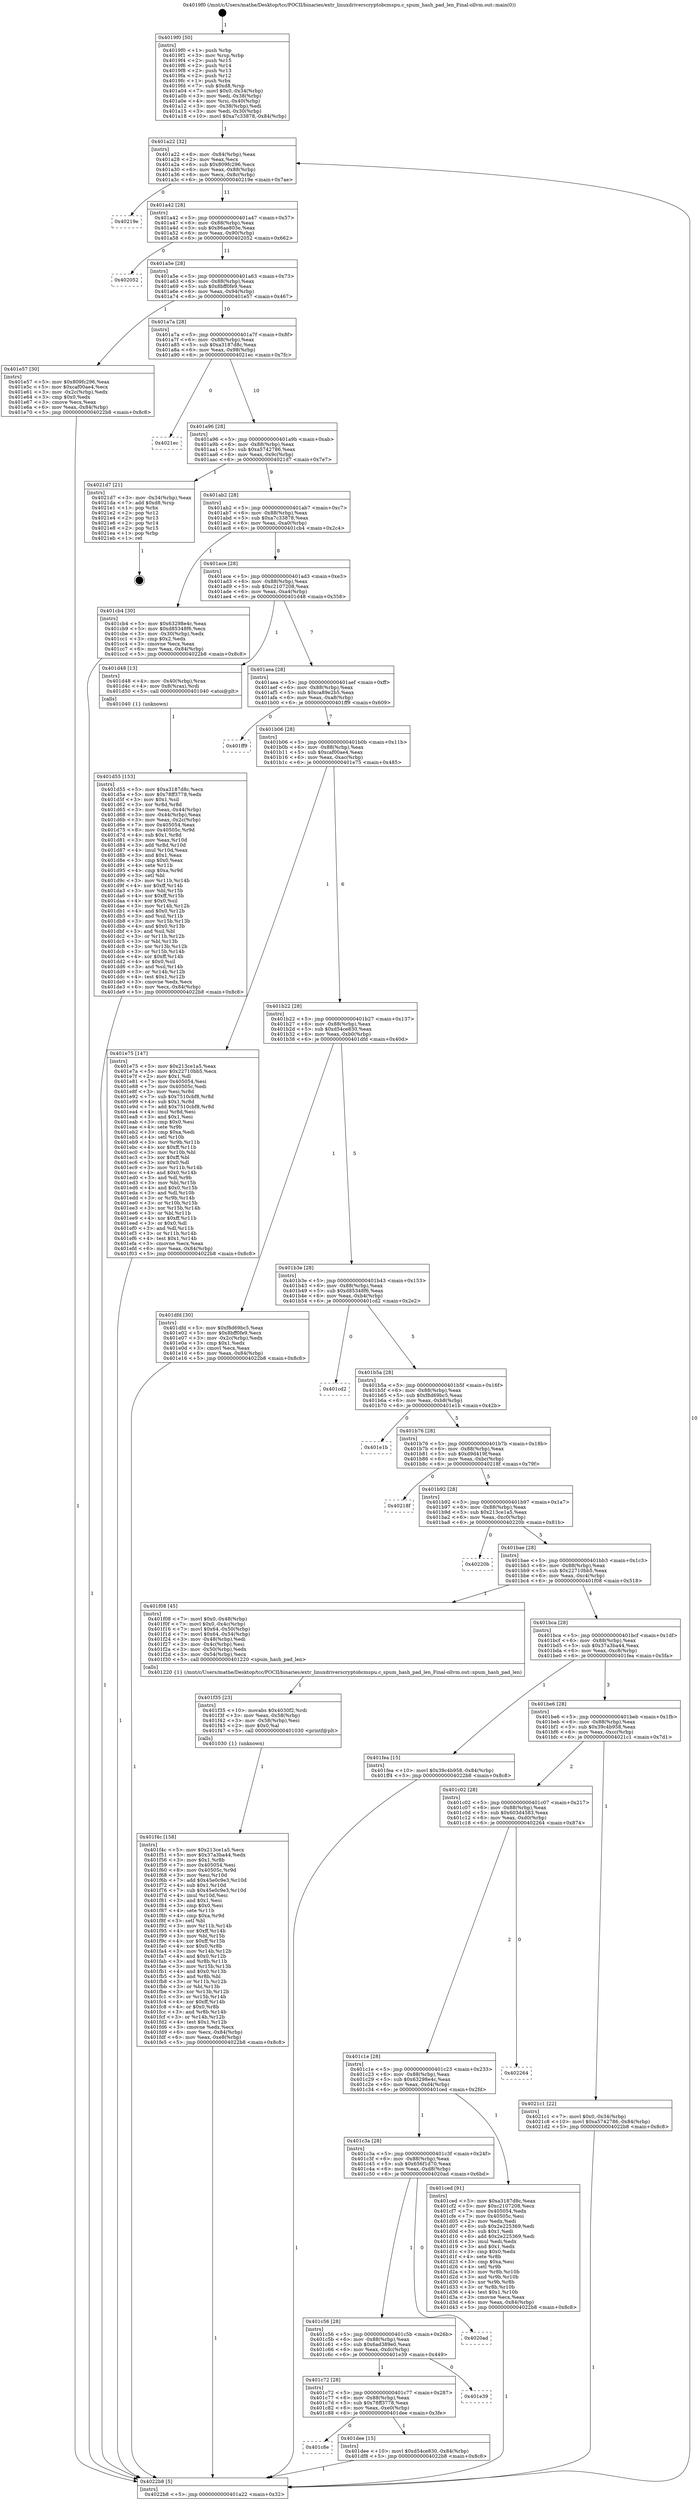 digraph "0x4019f0" {
  label = "0x4019f0 (/mnt/c/Users/mathe/Desktop/tcc/POCII/binaries/extr_linuxdriverscryptobcmspu.c_spum_hash_pad_len_Final-ollvm.out::main(0))"
  labelloc = "t"
  node[shape=record]

  Entry [label="",width=0.3,height=0.3,shape=circle,fillcolor=black,style=filled]
  "0x401a22" [label="{
     0x401a22 [32]\l
     | [instrs]\l
     &nbsp;&nbsp;0x401a22 \<+6\>: mov -0x84(%rbp),%eax\l
     &nbsp;&nbsp;0x401a28 \<+2\>: mov %eax,%ecx\l
     &nbsp;&nbsp;0x401a2a \<+6\>: sub $0x809fc296,%ecx\l
     &nbsp;&nbsp;0x401a30 \<+6\>: mov %eax,-0x88(%rbp)\l
     &nbsp;&nbsp;0x401a36 \<+6\>: mov %ecx,-0x8c(%rbp)\l
     &nbsp;&nbsp;0x401a3c \<+6\>: je 000000000040219e \<main+0x7ae\>\l
  }"]
  "0x40219e" [label="{
     0x40219e\l
  }", style=dashed]
  "0x401a42" [label="{
     0x401a42 [28]\l
     | [instrs]\l
     &nbsp;&nbsp;0x401a42 \<+5\>: jmp 0000000000401a47 \<main+0x57\>\l
     &nbsp;&nbsp;0x401a47 \<+6\>: mov -0x88(%rbp),%eax\l
     &nbsp;&nbsp;0x401a4d \<+5\>: sub $0x86ae803e,%eax\l
     &nbsp;&nbsp;0x401a52 \<+6\>: mov %eax,-0x90(%rbp)\l
     &nbsp;&nbsp;0x401a58 \<+6\>: je 0000000000402052 \<main+0x662\>\l
  }"]
  Exit [label="",width=0.3,height=0.3,shape=circle,fillcolor=black,style=filled,peripheries=2]
  "0x402052" [label="{
     0x402052\l
  }", style=dashed]
  "0x401a5e" [label="{
     0x401a5e [28]\l
     | [instrs]\l
     &nbsp;&nbsp;0x401a5e \<+5\>: jmp 0000000000401a63 \<main+0x73\>\l
     &nbsp;&nbsp;0x401a63 \<+6\>: mov -0x88(%rbp),%eax\l
     &nbsp;&nbsp;0x401a69 \<+5\>: sub $0x8bff0fe9,%eax\l
     &nbsp;&nbsp;0x401a6e \<+6\>: mov %eax,-0x94(%rbp)\l
     &nbsp;&nbsp;0x401a74 \<+6\>: je 0000000000401e57 \<main+0x467\>\l
  }"]
  "0x401f4c" [label="{
     0x401f4c [158]\l
     | [instrs]\l
     &nbsp;&nbsp;0x401f4c \<+5\>: mov $0x213ce1a5,%ecx\l
     &nbsp;&nbsp;0x401f51 \<+5\>: mov $0x37a3ba44,%edx\l
     &nbsp;&nbsp;0x401f56 \<+3\>: mov $0x1,%r8b\l
     &nbsp;&nbsp;0x401f59 \<+7\>: mov 0x405054,%esi\l
     &nbsp;&nbsp;0x401f60 \<+8\>: mov 0x40505c,%r9d\l
     &nbsp;&nbsp;0x401f68 \<+3\>: mov %esi,%r10d\l
     &nbsp;&nbsp;0x401f6b \<+7\>: add $0x45e0c9e3,%r10d\l
     &nbsp;&nbsp;0x401f72 \<+4\>: sub $0x1,%r10d\l
     &nbsp;&nbsp;0x401f76 \<+7\>: sub $0x45e0c9e3,%r10d\l
     &nbsp;&nbsp;0x401f7d \<+4\>: imul %r10d,%esi\l
     &nbsp;&nbsp;0x401f81 \<+3\>: and $0x1,%esi\l
     &nbsp;&nbsp;0x401f84 \<+3\>: cmp $0x0,%esi\l
     &nbsp;&nbsp;0x401f87 \<+4\>: sete %r11b\l
     &nbsp;&nbsp;0x401f8b \<+4\>: cmp $0xa,%r9d\l
     &nbsp;&nbsp;0x401f8f \<+3\>: setl %bl\l
     &nbsp;&nbsp;0x401f92 \<+3\>: mov %r11b,%r14b\l
     &nbsp;&nbsp;0x401f95 \<+4\>: xor $0xff,%r14b\l
     &nbsp;&nbsp;0x401f99 \<+3\>: mov %bl,%r15b\l
     &nbsp;&nbsp;0x401f9c \<+4\>: xor $0xff,%r15b\l
     &nbsp;&nbsp;0x401fa0 \<+4\>: xor $0x0,%r8b\l
     &nbsp;&nbsp;0x401fa4 \<+3\>: mov %r14b,%r12b\l
     &nbsp;&nbsp;0x401fa7 \<+4\>: and $0x0,%r12b\l
     &nbsp;&nbsp;0x401fab \<+3\>: and %r8b,%r11b\l
     &nbsp;&nbsp;0x401fae \<+3\>: mov %r15b,%r13b\l
     &nbsp;&nbsp;0x401fb1 \<+4\>: and $0x0,%r13b\l
     &nbsp;&nbsp;0x401fb5 \<+3\>: and %r8b,%bl\l
     &nbsp;&nbsp;0x401fb8 \<+3\>: or %r11b,%r12b\l
     &nbsp;&nbsp;0x401fbb \<+3\>: or %bl,%r13b\l
     &nbsp;&nbsp;0x401fbe \<+3\>: xor %r13b,%r12b\l
     &nbsp;&nbsp;0x401fc1 \<+3\>: or %r15b,%r14b\l
     &nbsp;&nbsp;0x401fc4 \<+4\>: xor $0xff,%r14b\l
     &nbsp;&nbsp;0x401fc8 \<+4\>: or $0x0,%r8b\l
     &nbsp;&nbsp;0x401fcc \<+3\>: and %r8b,%r14b\l
     &nbsp;&nbsp;0x401fcf \<+3\>: or %r14b,%r12b\l
     &nbsp;&nbsp;0x401fd2 \<+4\>: test $0x1,%r12b\l
     &nbsp;&nbsp;0x401fd6 \<+3\>: cmovne %edx,%ecx\l
     &nbsp;&nbsp;0x401fd9 \<+6\>: mov %ecx,-0x84(%rbp)\l
     &nbsp;&nbsp;0x401fdf \<+6\>: mov %eax,-0xe8(%rbp)\l
     &nbsp;&nbsp;0x401fe5 \<+5\>: jmp 00000000004022b8 \<main+0x8c8\>\l
  }"]
  "0x401e57" [label="{
     0x401e57 [30]\l
     | [instrs]\l
     &nbsp;&nbsp;0x401e57 \<+5\>: mov $0x809fc296,%eax\l
     &nbsp;&nbsp;0x401e5c \<+5\>: mov $0xcaf00ae4,%ecx\l
     &nbsp;&nbsp;0x401e61 \<+3\>: mov -0x2c(%rbp),%edx\l
     &nbsp;&nbsp;0x401e64 \<+3\>: cmp $0x0,%edx\l
     &nbsp;&nbsp;0x401e67 \<+3\>: cmove %ecx,%eax\l
     &nbsp;&nbsp;0x401e6a \<+6\>: mov %eax,-0x84(%rbp)\l
     &nbsp;&nbsp;0x401e70 \<+5\>: jmp 00000000004022b8 \<main+0x8c8\>\l
  }"]
  "0x401a7a" [label="{
     0x401a7a [28]\l
     | [instrs]\l
     &nbsp;&nbsp;0x401a7a \<+5\>: jmp 0000000000401a7f \<main+0x8f\>\l
     &nbsp;&nbsp;0x401a7f \<+6\>: mov -0x88(%rbp),%eax\l
     &nbsp;&nbsp;0x401a85 \<+5\>: sub $0xa3187d8c,%eax\l
     &nbsp;&nbsp;0x401a8a \<+6\>: mov %eax,-0x98(%rbp)\l
     &nbsp;&nbsp;0x401a90 \<+6\>: je 00000000004021ec \<main+0x7fc\>\l
  }"]
  "0x401f35" [label="{
     0x401f35 [23]\l
     | [instrs]\l
     &nbsp;&nbsp;0x401f35 \<+10\>: movabs $0x4030f2,%rdi\l
     &nbsp;&nbsp;0x401f3f \<+3\>: mov %eax,-0x58(%rbp)\l
     &nbsp;&nbsp;0x401f42 \<+3\>: mov -0x58(%rbp),%esi\l
     &nbsp;&nbsp;0x401f45 \<+2\>: mov $0x0,%al\l
     &nbsp;&nbsp;0x401f47 \<+5\>: call 0000000000401030 \<printf@plt\>\l
     | [calls]\l
     &nbsp;&nbsp;0x401030 \{1\} (unknown)\l
  }"]
  "0x4021ec" [label="{
     0x4021ec\l
  }", style=dashed]
  "0x401a96" [label="{
     0x401a96 [28]\l
     | [instrs]\l
     &nbsp;&nbsp;0x401a96 \<+5\>: jmp 0000000000401a9b \<main+0xab\>\l
     &nbsp;&nbsp;0x401a9b \<+6\>: mov -0x88(%rbp),%eax\l
     &nbsp;&nbsp;0x401aa1 \<+5\>: sub $0xa5742786,%eax\l
     &nbsp;&nbsp;0x401aa6 \<+6\>: mov %eax,-0x9c(%rbp)\l
     &nbsp;&nbsp;0x401aac \<+6\>: je 00000000004021d7 \<main+0x7e7\>\l
  }"]
  "0x401c8e" [label="{
     0x401c8e\l
  }", style=dashed]
  "0x4021d7" [label="{
     0x4021d7 [21]\l
     | [instrs]\l
     &nbsp;&nbsp;0x4021d7 \<+3\>: mov -0x34(%rbp),%eax\l
     &nbsp;&nbsp;0x4021da \<+7\>: add $0xd8,%rsp\l
     &nbsp;&nbsp;0x4021e1 \<+1\>: pop %rbx\l
     &nbsp;&nbsp;0x4021e2 \<+2\>: pop %r12\l
     &nbsp;&nbsp;0x4021e4 \<+2\>: pop %r13\l
     &nbsp;&nbsp;0x4021e6 \<+2\>: pop %r14\l
     &nbsp;&nbsp;0x4021e8 \<+2\>: pop %r15\l
     &nbsp;&nbsp;0x4021ea \<+1\>: pop %rbp\l
     &nbsp;&nbsp;0x4021eb \<+1\>: ret\l
  }"]
  "0x401ab2" [label="{
     0x401ab2 [28]\l
     | [instrs]\l
     &nbsp;&nbsp;0x401ab2 \<+5\>: jmp 0000000000401ab7 \<main+0xc7\>\l
     &nbsp;&nbsp;0x401ab7 \<+6\>: mov -0x88(%rbp),%eax\l
     &nbsp;&nbsp;0x401abd \<+5\>: sub $0xa7c33878,%eax\l
     &nbsp;&nbsp;0x401ac2 \<+6\>: mov %eax,-0xa0(%rbp)\l
     &nbsp;&nbsp;0x401ac8 \<+6\>: je 0000000000401cb4 \<main+0x2c4\>\l
  }"]
  "0x401dee" [label="{
     0x401dee [15]\l
     | [instrs]\l
     &nbsp;&nbsp;0x401dee \<+10\>: movl $0xd54ce830,-0x84(%rbp)\l
     &nbsp;&nbsp;0x401df8 \<+5\>: jmp 00000000004022b8 \<main+0x8c8\>\l
  }"]
  "0x401cb4" [label="{
     0x401cb4 [30]\l
     | [instrs]\l
     &nbsp;&nbsp;0x401cb4 \<+5\>: mov $0x63298e4c,%eax\l
     &nbsp;&nbsp;0x401cb9 \<+5\>: mov $0xd85348f6,%ecx\l
     &nbsp;&nbsp;0x401cbe \<+3\>: mov -0x30(%rbp),%edx\l
     &nbsp;&nbsp;0x401cc1 \<+3\>: cmp $0x2,%edx\l
     &nbsp;&nbsp;0x401cc4 \<+3\>: cmovne %ecx,%eax\l
     &nbsp;&nbsp;0x401cc7 \<+6\>: mov %eax,-0x84(%rbp)\l
     &nbsp;&nbsp;0x401ccd \<+5\>: jmp 00000000004022b8 \<main+0x8c8\>\l
  }"]
  "0x401ace" [label="{
     0x401ace [28]\l
     | [instrs]\l
     &nbsp;&nbsp;0x401ace \<+5\>: jmp 0000000000401ad3 \<main+0xe3\>\l
     &nbsp;&nbsp;0x401ad3 \<+6\>: mov -0x88(%rbp),%eax\l
     &nbsp;&nbsp;0x401ad9 \<+5\>: sub $0xc2107208,%eax\l
     &nbsp;&nbsp;0x401ade \<+6\>: mov %eax,-0xa4(%rbp)\l
     &nbsp;&nbsp;0x401ae4 \<+6\>: je 0000000000401d48 \<main+0x358\>\l
  }"]
  "0x4022b8" [label="{
     0x4022b8 [5]\l
     | [instrs]\l
     &nbsp;&nbsp;0x4022b8 \<+5\>: jmp 0000000000401a22 \<main+0x32\>\l
  }"]
  "0x4019f0" [label="{
     0x4019f0 [50]\l
     | [instrs]\l
     &nbsp;&nbsp;0x4019f0 \<+1\>: push %rbp\l
     &nbsp;&nbsp;0x4019f1 \<+3\>: mov %rsp,%rbp\l
     &nbsp;&nbsp;0x4019f4 \<+2\>: push %r15\l
     &nbsp;&nbsp;0x4019f6 \<+2\>: push %r14\l
     &nbsp;&nbsp;0x4019f8 \<+2\>: push %r13\l
     &nbsp;&nbsp;0x4019fa \<+2\>: push %r12\l
     &nbsp;&nbsp;0x4019fc \<+1\>: push %rbx\l
     &nbsp;&nbsp;0x4019fd \<+7\>: sub $0xd8,%rsp\l
     &nbsp;&nbsp;0x401a04 \<+7\>: movl $0x0,-0x34(%rbp)\l
     &nbsp;&nbsp;0x401a0b \<+3\>: mov %edi,-0x38(%rbp)\l
     &nbsp;&nbsp;0x401a0e \<+4\>: mov %rsi,-0x40(%rbp)\l
     &nbsp;&nbsp;0x401a12 \<+3\>: mov -0x38(%rbp),%edi\l
     &nbsp;&nbsp;0x401a15 \<+3\>: mov %edi,-0x30(%rbp)\l
     &nbsp;&nbsp;0x401a18 \<+10\>: movl $0xa7c33878,-0x84(%rbp)\l
  }"]
  "0x401c72" [label="{
     0x401c72 [28]\l
     | [instrs]\l
     &nbsp;&nbsp;0x401c72 \<+5\>: jmp 0000000000401c77 \<main+0x287\>\l
     &nbsp;&nbsp;0x401c77 \<+6\>: mov -0x88(%rbp),%eax\l
     &nbsp;&nbsp;0x401c7d \<+5\>: sub $0x78ff3778,%eax\l
     &nbsp;&nbsp;0x401c82 \<+6\>: mov %eax,-0xe0(%rbp)\l
     &nbsp;&nbsp;0x401c88 \<+6\>: je 0000000000401dee \<main+0x3fe\>\l
  }"]
  "0x401d48" [label="{
     0x401d48 [13]\l
     | [instrs]\l
     &nbsp;&nbsp;0x401d48 \<+4\>: mov -0x40(%rbp),%rax\l
     &nbsp;&nbsp;0x401d4c \<+4\>: mov 0x8(%rax),%rdi\l
     &nbsp;&nbsp;0x401d50 \<+5\>: call 0000000000401040 \<atoi@plt\>\l
     | [calls]\l
     &nbsp;&nbsp;0x401040 \{1\} (unknown)\l
  }"]
  "0x401aea" [label="{
     0x401aea [28]\l
     | [instrs]\l
     &nbsp;&nbsp;0x401aea \<+5\>: jmp 0000000000401aef \<main+0xff\>\l
     &nbsp;&nbsp;0x401aef \<+6\>: mov -0x88(%rbp),%eax\l
     &nbsp;&nbsp;0x401af5 \<+5\>: sub $0xca89e2b5,%eax\l
     &nbsp;&nbsp;0x401afa \<+6\>: mov %eax,-0xa8(%rbp)\l
     &nbsp;&nbsp;0x401b00 \<+6\>: je 0000000000401ff9 \<main+0x609\>\l
  }"]
  "0x401e39" [label="{
     0x401e39\l
  }", style=dashed]
  "0x401ff9" [label="{
     0x401ff9\l
  }", style=dashed]
  "0x401b06" [label="{
     0x401b06 [28]\l
     | [instrs]\l
     &nbsp;&nbsp;0x401b06 \<+5\>: jmp 0000000000401b0b \<main+0x11b\>\l
     &nbsp;&nbsp;0x401b0b \<+6\>: mov -0x88(%rbp),%eax\l
     &nbsp;&nbsp;0x401b11 \<+5\>: sub $0xcaf00ae4,%eax\l
     &nbsp;&nbsp;0x401b16 \<+6\>: mov %eax,-0xac(%rbp)\l
     &nbsp;&nbsp;0x401b1c \<+6\>: je 0000000000401e75 \<main+0x485\>\l
  }"]
  "0x401c56" [label="{
     0x401c56 [28]\l
     | [instrs]\l
     &nbsp;&nbsp;0x401c56 \<+5\>: jmp 0000000000401c5b \<main+0x26b\>\l
     &nbsp;&nbsp;0x401c5b \<+6\>: mov -0x88(%rbp),%eax\l
     &nbsp;&nbsp;0x401c61 \<+5\>: sub $0x6ad389e0,%eax\l
     &nbsp;&nbsp;0x401c66 \<+6\>: mov %eax,-0xdc(%rbp)\l
     &nbsp;&nbsp;0x401c6c \<+6\>: je 0000000000401e39 \<main+0x449\>\l
  }"]
  "0x401e75" [label="{
     0x401e75 [147]\l
     | [instrs]\l
     &nbsp;&nbsp;0x401e75 \<+5\>: mov $0x213ce1a5,%eax\l
     &nbsp;&nbsp;0x401e7a \<+5\>: mov $0x22710bb5,%ecx\l
     &nbsp;&nbsp;0x401e7f \<+2\>: mov $0x1,%dl\l
     &nbsp;&nbsp;0x401e81 \<+7\>: mov 0x405054,%esi\l
     &nbsp;&nbsp;0x401e88 \<+7\>: mov 0x40505c,%edi\l
     &nbsp;&nbsp;0x401e8f \<+3\>: mov %esi,%r8d\l
     &nbsp;&nbsp;0x401e92 \<+7\>: sub $0x7510cbf8,%r8d\l
     &nbsp;&nbsp;0x401e99 \<+4\>: sub $0x1,%r8d\l
     &nbsp;&nbsp;0x401e9d \<+7\>: add $0x7510cbf8,%r8d\l
     &nbsp;&nbsp;0x401ea4 \<+4\>: imul %r8d,%esi\l
     &nbsp;&nbsp;0x401ea8 \<+3\>: and $0x1,%esi\l
     &nbsp;&nbsp;0x401eab \<+3\>: cmp $0x0,%esi\l
     &nbsp;&nbsp;0x401eae \<+4\>: sete %r9b\l
     &nbsp;&nbsp;0x401eb2 \<+3\>: cmp $0xa,%edi\l
     &nbsp;&nbsp;0x401eb5 \<+4\>: setl %r10b\l
     &nbsp;&nbsp;0x401eb9 \<+3\>: mov %r9b,%r11b\l
     &nbsp;&nbsp;0x401ebc \<+4\>: xor $0xff,%r11b\l
     &nbsp;&nbsp;0x401ec0 \<+3\>: mov %r10b,%bl\l
     &nbsp;&nbsp;0x401ec3 \<+3\>: xor $0xff,%bl\l
     &nbsp;&nbsp;0x401ec6 \<+3\>: xor $0x0,%dl\l
     &nbsp;&nbsp;0x401ec9 \<+3\>: mov %r11b,%r14b\l
     &nbsp;&nbsp;0x401ecc \<+4\>: and $0x0,%r14b\l
     &nbsp;&nbsp;0x401ed0 \<+3\>: and %dl,%r9b\l
     &nbsp;&nbsp;0x401ed3 \<+3\>: mov %bl,%r15b\l
     &nbsp;&nbsp;0x401ed6 \<+4\>: and $0x0,%r15b\l
     &nbsp;&nbsp;0x401eda \<+3\>: and %dl,%r10b\l
     &nbsp;&nbsp;0x401edd \<+3\>: or %r9b,%r14b\l
     &nbsp;&nbsp;0x401ee0 \<+3\>: or %r10b,%r15b\l
     &nbsp;&nbsp;0x401ee3 \<+3\>: xor %r15b,%r14b\l
     &nbsp;&nbsp;0x401ee6 \<+3\>: or %bl,%r11b\l
     &nbsp;&nbsp;0x401ee9 \<+4\>: xor $0xff,%r11b\l
     &nbsp;&nbsp;0x401eed \<+3\>: or $0x0,%dl\l
     &nbsp;&nbsp;0x401ef0 \<+3\>: and %dl,%r11b\l
     &nbsp;&nbsp;0x401ef3 \<+3\>: or %r11b,%r14b\l
     &nbsp;&nbsp;0x401ef6 \<+4\>: test $0x1,%r14b\l
     &nbsp;&nbsp;0x401efa \<+3\>: cmovne %ecx,%eax\l
     &nbsp;&nbsp;0x401efd \<+6\>: mov %eax,-0x84(%rbp)\l
     &nbsp;&nbsp;0x401f03 \<+5\>: jmp 00000000004022b8 \<main+0x8c8\>\l
  }"]
  "0x401b22" [label="{
     0x401b22 [28]\l
     | [instrs]\l
     &nbsp;&nbsp;0x401b22 \<+5\>: jmp 0000000000401b27 \<main+0x137\>\l
     &nbsp;&nbsp;0x401b27 \<+6\>: mov -0x88(%rbp),%eax\l
     &nbsp;&nbsp;0x401b2d \<+5\>: sub $0xd54ce830,%eax\l
     &nbsp;&nbsp;0x401b32 \<+6\>: mov %eax,-0xb0(%rbp)\l
     &nbsp;&nbsp;0x401b38 \<+6\>: je 0000000000401dfd \<main+0x40d\>\l
  }"]
  "0x4020ad" [label="{
     0x4020ad\l
  }", style=dashed]
  "0x401dfd" [label="{
     0x401dfd [30]\l
     | [instrs]\l
     &nbsp;&nbsp;0x401dfd \<+5\>: mov $0xf8d69bc5,%eax\l
     &nbsp;&nbsp;0x401e02 \<+5\>: mov $0x8bff0fe9,%ecx\l
     &nbsp;&nbsp;0x401e07 \<+3\>: mov -0x2c(%rbp),%edx\l
     &nbsp;&nbsp;0x401e0a \<+3\>: cmp $0x1,%edx\l
     &nbsp;&nbsp;0x401e0d \<+3\>: cmovl %ecx,%eax\l
     &nbsp;&nbsp;0x401e10 \<+6\>: mov %eax,-0x84(%rbp)\l
     &nbsp;&nbsp;0x401e16 \<+5\>: jmp 00000000004022b8 \<main+0x8c8\>\l
  }"]
  "0x401b3e" [label="{
     0x401b3e [28]\l
     | [instrs]\l
     &nbsp;&nbsp;0x401b3e \<+5\>: jmp 0000000000401b43 \<main+0x153\>\l
     &nbsp;&nbsp;0x401b43 \<+6\>: mov -0x88(%rbp),%eax\l
     &nbsp;&nbsp;0x401b49 \<+5\>: sub $0xd85348f6,%eax\l
     &nbsp;&nbsp;0x401b4e \<+6\>: mov %eax,-0xb4(%rbp)\l
     &nbsp;&nbsp;0x401b54 \<+6\>: je 0000000000401cd2 \<main+0x2e2\>\l
  }"]
  "0x401d55" [label="{
     0x401d55 [153]\l
     | [instrs]\l
     &nbsp;&nbsp;0x401d55 \<+5\>: mov $0xa3187d8c,%ecx\l
     &nbsp;&nbsp;0x401d5a \<+5\>: mov $0x78ff3778,%edx\l
     &nbsp;&nbsp;0x401d5f \<+3\>: mov $0x1,%sil\l
     &nbsp;&nbsp;0x401d62 \<+3\>: xor %r8d,%r8d\l
     &nbsp;&nbsp;0x401d65 \<+3\>: mov %eax,-0x44(%rbp)\l
     &nbsp;&nbsp;0x401d68 \<+3\>: mov -0x44(%rbp),%eax\l
     &nbsp;&nbsp;0x401d6b \<+3\>: mov %eax,-0x2c(%rbp)\l
     &nbsp;&nbsp;0x401d6e \<+7\>: mov 0x405054,%eax\l
     &nbsp;&nbsp;0x401d75 \<+8\>: mov 0x40505c,%r9d\l
     &nbsp;&nbsp;0x401d7d \<+4\>: sub $0x1,%r8d\l
     &nbsp;&nbsp;0x401d81 \<+3\>: mov %eax,%r10d\l
     &nbsp;&nbsp;0x401d84 \<+3\>: add %r8d,%r10d\l
     &nbsp;&nbsp;0x401d87 \<+4\>: imul %r10d,%eax\l
     &nbsp;&nbsp;0x401d8b \<+3\>: and $0x1,%eax\l
     &nbsp;&nbsp;0x401d8e \<+3\>: cmp $0x0,%eax\l
     &nbsp;&nbsp;0x401d91 \<+4\>: sete %r11b\l
     &nbsp;&nbsp;0x401d95 \<+4\>: cmp $0xa,%r9d\l
     &nbsp;&nbsp;0x401d99 \<+3\>: setl %bl\l
     &nbsp;&nbsp;0x401d9c \<+3\>: mov %r11b,%r14b\l
     &nbsp;&nbsp;0x401d9f \<+4\>: xor $0xff,%r14b\l
     &nbsp;&nbsp;0x401da3 \<+3\>: mov %bl,%r15b\l
     &nbsp;&nbsp;0x401da6 \<+4\>: xor $0xff,%r15b\l
     &nbsp;&nbsp;0x401daa \<+4\>: xor $0x0,%sil\l
     &nbsp;&nbsp;0x401dae \<+3\>: mov %r14b,%r12b\l
     &nbsp;&nbsp;0x401db1 \<+4\>: and $0x0,%r12b\l
     &nbsp;&nbsp;0x401db5 \<+3\>: and %sil,%r11b\l
     &nbsp;&nbsp;0x401db8 \<+3\>: mov %r15b,%r13b\l
     &nbsp;&nbsp;0x401dbb \<+4\>: and $0x0,%r13b\l
     &nbsp;&nbsp;0x401dbf \<+3\>: and %sil,%bl\l
     &nbsp;&nbsp;0x401dc2 \<+3\>: or %r11b,%r12b\l
     &nbsp;&nbsp;0x401dc5 \<+3\>: or %bl,%r13b\l
     &nbsp;&nbsp;0x401dc8 \<+3\>: xor %r13b,%r12b\l
     &nbsp;&nbsp;0x401dcb \<+3\>: or %r15b,%r14b\l
     &nbsp;&nbsp;0x401dce \<+4\>: xor $0xff,%r14b\l
     &nbsp;&nbsp;0x401dd2 \<+4\>: or $0x0,%sil\l
     &nbsp;&nbsp;0x401dd6 \<+3\>: and %sil,%r14b\l
     &nbsp;&nbsp;0x401dd9 \<+3\>: or %r14b,%r12b\l
     &nbsp;&nbsp;0x401ddc \<+4\>: test $0x1,%r12b\l
     &nbsp;&nbsp;0x401de0 \<+3\>: cmovne %edx,%ecx\l
     &nbsp;&nbsp;0x401de3 \<+6\>: mov %ecx,-0x84(%rbp)\l
     &nbsp;&nbsp;0x401de9 \<+5\>: jmp 00000000004022b8 \<main+0x8c8\>\l
  }"]
  "0x401cd2" [label="{
     0x401cd2\l
  }", style=dashed]
  "0x401b5a" [label="{
     0x401b5a [28]\l
     | [instrs]\l
     &nbsp;&nbsp;0x401b5a \<+5\>: jmp 0000000000401b5f \<main+0x16f\>\l
     &nbsp;&nbsp;0x401b5f \<+6\>: mov -0x88(%rbp),%eax\l
     &nbsp;&nbsp;0x401b65 \<+5\>: sub $0xf8d69bc5,%eax\l
     &nbsp;&nbsp;0x401b6a \<+6\>: mov %eax,-0xb8(%rbp)\l
     &nbsp;&nbsp;0x401b70 \<+6\>: je 0000000000401e1b \<main+0x42b\>\l
  }"]
  "0x401c3a" [label="{
     0x401c3a [28]\l
     | [instrs]\l
     &nbsp;&nbsp;0x401c3a \<+5\>: jmp 0000000000401c3f \<main+0x24f\>\l
     &nbsp;&nbsp;0x401c3f \<+6\>: mov -0x88(%rbp),%eax\l
     &nbsp;&nbsp;0x401c45 \<+5\>: sub $0x656f1d70,%eax\l
     &nbsp;&nbsp;0x401c4a \<+6\>: mov %eax,-0xd8(%rbp)\l
     &nbsp;&nbsp;0x401c50 \<+6\>: je 00000000004020ad \<main+0x6bd\>\l
  }"]
  "0x401e1b" [label="{
     0x401e1b\l
  }", style=dashed]
  "0x401b76" [label="{
     0x401b76 [28]\l
     | [instrs]\l
     &nbsp;&nbsp;0x401b76 \<+5\>: jmp 0000000000401b7b \<main+0x18b\>\l
     &nbsp;&nbsp;0x401b7b \<+6\>: mov -0x88(%rbp),%eax\l
     &nbsp;&nbsp;0x401b81 \<+5\>: sub $0xd9d419f,%eax\l
     &nbsp;&nbsp;0x401b86 \<+6\>: mov %eax,-0xbc(%rbp)\l
     &nbsp;&nbsp;0x401b8c \<+6\>: je 000000000040218f \<main+0x79f\>\l
  }"]
  "0x401ced" [label="{
     0x401ced [91]\l
     | [instrs]\l
     &nbsp;&nbsp;0x401ced \<+5\>: mov $0xa3187d8c,%eax\l
     &nbsp;&nbsp;0x401cf2 \<+5\>: mov $0xc2107208,%ecx\l
     &nbsp;&nbsp;0x401cf7 \<+7\>: mov 0x405054,%edx\l
     &nbsp;&nbsp;0x401cfe \<+7\>: mov 0x40505c,%esi\l
     &nbsp;&nbsp;0x401d05 \<+2\>: mov %edx,%edi\l
     &nbsp;&nbsp;0x401d07 \<+6\>: sub $0x2e225369,%edi\l
     &nbsp;&nbsp;0x401d0d \<+3\>: sub $0x1,%edi\l
     &nbsp;&nbsp;0x401d10 \<+6\>: add $0x2e225369,%edi\l
     &nbsp;&nbsp;0x401d16 \<+3\>: imul %edi,%edx\l
     &nbsp;&nbsp;0x401d19 \<+3\>: and $0x1,%edx\l
     &nbsp;&nbsp;0x401d1c \<+3\>: cmp $0x0,%edx\l
     &nbsp;&nbsp;0x401d1f \<+4\>: sete %r8b\l
     &nbsp;&nbsp;0x401d23 \<+3\>: cmp $0xa,%esi\l
     &nbsp;&nbsp;0x401d26 \<+4\>: setl %r9b\l
     &nbsp;&nbsp;0x401d2a \<+3\>: mov %r8b,%r10b\l
     &nbsp;&nbsp;0x401d2d \<+3\>: and %r9b,%r10b\l
     &nbsp;&nbsp;0x401d30 \<+3\>: xor %r9b,%r8b\l
     &nbsp;&nbsp;0x401d33 \<+3\>: or %r8b,%r10b\l
     &nbsp;&nbsp;0x401d36 \<+4\>: test $0x1,%r10b\l
     &nbsp;&nbsp;0x401d3a \<+3\>: cmovne %ecx,%eax\l
     &nbsp;&nbsp;0x401d3d \<+6\>: mov %eax,-0x84(%rbp)\l
     &nbsp;&nbsp;0x401d43 \<+5\>: jmp 00000000004022b8 \<main+0x8c8\>\l
  }"]
  "0x40218f" [label="{
     0x40218f\l
  }", style=dashed]
  "0x401b92" [label="{
     0x401b92 [28]\l
     | [instrs]\l
     &nbsp;&nbsp;0x401b92 \<+5\>: jmp 0000000000401b97 \<main+0x1a7\>\l
     &nbsp;&nbsp;0x401b97 \<+6\>: mov -0x88(%rbp),%eax\l
     &nbsp;&nbsp;0x401b9d \<+5\>: sub $0x213ce1a5,%eax\l
     &nbsp;&nbsp;0x401ba2 \<+6\>: mov %eax,-0xc0(%rbp)\l
     &nbsp;&nbsp;0x401ba8 \<+6\>: je 000000000040220b \<main+0x81b\>\l
  }"]
  "0x401c1e" [label="{
     0x401c1e [28]\l
     | [instrs]\l
     &nbsp;&nbsp;0x401c1e \<+5\>: jmp 0000000000401c23 \<main+0x233\>\l
     &nbsp;&nbsp;0x401c23 \<+6\>: mov -0x88(%rbp),%eax\l
     &nbsp;&nbsp;0x401c29 \<+5\>: sub $0x63298e4c,%eax\l
     &nbsp;&nbsp;0x401c2e \<+6\>: mov %eax,-0xd4(%rbp)\l
     &nbsp;&nbsp;0x401c34 \<+6\>: je 0000000000401ced \<main+0x2fd\>\l
  }"]
  "0x40220b" [label="{
     0x40220b\l
  }", style=dashed]
  "0x401bae" [label="{
     0x401bae [28]\l
     | [instrs]\l
     &nbsp;&nbsp;0x401bae \<+5\>: jmp 0000000000401bb3 \<main+0x1c3\>\l
     &nbsp;&nbsp;0x401bb3 \<+6\>: mov -0x88(%rbp),%eax\l
     &nbsp;&nbsp;0x401bb9 \<+5\>: sub $0x22710bb5,%eax\l
     &nbsp;&nbsp;0x401bbe \<+6\>: mov %eax,-0xc4(%rbp)\l
     &nbsp;&nbsp;0x401bc4 \<+6\>: je 0000000000401f08 \<main+0x518\>\l
  }"]
  "0x402264" [label="{
     0x402264\l
  }", style=dashed]
  "0x401f08" [label="{
     0x401f08 [45]\l
     | [instrs]\l
     &nbsp;&nbsp;0x401f08 \<+7\>: movl $0x0,-0x48(%rbp)\l
     &nbsp;&nbsp;0x401f0f \<+7\>: movl $0x0,-0x4c(%rbp)\l
     &nbsp;&nbsp;0x401f16 \<+7\>: movl $0x64,-0x50(%rbp)\l
     &nbsp;&nbsp;0x401f1d \<+7\>: movl $0x64,-0x54(%rbp)\l
     &nbsp;&nbsp;0x401f24 \<+3\>: mov -0x48(%rbp),%edi\l
     &nbsp;&nbsp;0x401f27 \<+3\>: mov -0x4c(%rbp),%esi\l
     &nbsp;&nbsp;0x401f2a \<+3\>: mov -0x50(%rbp),%edx\l
     &nbsp;&nbsp;0x401f2d \<+3\>: mov -0x54(%rbp),%ecx\l
     &nbsp;&nbsp;0x401f30 \<+5\>: call 0000000000401220 \<spum_hash_pad_len\>\l
     | [calls]\l
     &nbsp;&nbsp;0x401220 \{1\} (/mnt/c/Users/mathe/Desktop/tcc/POCII/binaries/extr_linuxdriverscryptobcmspu.c_spum_hash_pad_len_Final-ollvm.out::spum_hash_pad_len)\l
  }"]
  "0x401bca" [label="{
     0x401bca [28]\l
     | [instrs]\l
     &nbsp;&nbsp;0x401bca \<+5\>: jmp 0000000000401bcf \<main+0x1df\>\l
     &nbsp;&nbsp;0x401bcf \<+6\>: mov -0x88(%rbp),%eax\l
     &nbsp;&nbsp;0x401bd5 \<+5\>: sub $0x37a3ba44,%eax\l
     &nbsp;&nbsp;0x401bda \<+6\>: mov %eax,-0xc8(%rbp)\l
     &nbsp;&nbsp;0x401be0 \<+6\>: je 0000000000401fea \<main+0x5fa\>\l
  }"]
  "0x401c02" [label="{
     0x401c02 [28]\l
     | [instrs]\l
     &nbsp;&nbsp;0x401c02 \<+5\>: jmp 0000000000401c07 \<main+0x217\>\l
     &nbsp;&nbsp;0x401c07 \<+6\>: mov -0x88(%rbp),%eax\l
     &nbsp;&nbsp;0x401c0d \<+5\>: sub $0x603d4583,%eax\l
     &nbsp;&nbsp;0x401c12 \<+6\>: mov %eax,-0xd0(%rbp)\l
     &nbsp;&nbsp;0x401c18 \<+6\>: je 0000000000402264 \<main+0x874\>\l
  }"]
  "0x401fea" [label="{
     0x401fea [15]\l
     | [instrs]\l
     &nbsp;&nbsp;0x401fea \<+10\>: movl $0x39c4b958,-0x84(%rbp)\l
     &nbsp;&nbsp;0x401ff4 \<+5\>: jmp 00000000004022b8 \<main+0x8c8\>\l
  }"]
  "0x401be6" [label="{
     0x401be6 [28]\l
     | [instrs]\l
     &nbsp;&nbsp;0x401be6 \<+5\>: jmp 0000000000401beb \<main+0x1fb\>\l
     &nbsp;&nbsp;0x401beb \<+6\>: mov -0x88(%rbp),%eax\l
     &nbsp;&nbsp;0x401bf1 \<+5\>: sub $0x39c4b958,%eax\l
     &nbsp;&nbsp;0x401bf6 \<+6\>: mov %eax,-0xcc(%rbp)\l
     &nbsp;&nbsp;0x401bfc \<+6\>: je 00000000004021c1 \<main+0x7d1\>\l
  }"]
  "0x4021c1" [label="{
     0x4021c1 [22]\l
     | [instrs]\l
     &nbsp;&nbsp;0x4021c1 \<+7\>: movl $0x0,-0x34(%rbp)\l
     &nbsp;&nbsp;0x4021c8 \<+10\>: movl $0xa5742786,-0x84(%rbp)\l
     &nbsp;&nbsp;0x4021d2 \<+5\>: jmp 00000000004022b8 \<main+0x8c8\>\l
  }"]
  Entry -> "0x4019f0" [label=" 1"]
  "0x401a22" -> "0x40219e" [label=" 0"]
  "0x401a22" -> "0x401a42" [label=" 11"]
  "0x4021d7" -> Exit [label=" 1"]
  "0x401a42" -> "0x402052" [label=" 0"]
  "0x401a42" -> "0x401a5e" [label=" 11"]
  "0x4021c1" -> "0x4022b8" [label=" 1"]
  "0x401a5e" -> "0x401e57" [label=" 1"]
  "0x401a5e" -> "0x401a7a" [label=" 10"]
  "0x401fea" -> "0x4022b8" [label=" 1"]
  "0x401a7a" -> "0x4021ec" [label=" 0"]
  "0x401a7a" -> "0x401a96" [label=" 10"]
  "0x401f4c" -> "0x4022b8" [label=" 1"]
  "0x401a96" -> "0x4021d7" [label=" 1"]
  "0x401a96" -> "0x401ab2" [label=" 9"]
  "0x401f35" -> "0x401f4c" [label=" 1"]
  "0x401ab2" -> "0x401cb4" [label=" 1"]
  "0x401ab2" -> "0x401ace" [label=" 8"]
  "0x401cb4" -> "0x4022b8" [label=" 1"]
  "0x4019f0" -> "0x401a22" [label=" 1"]
  "0x4022b8" -> "0x401a22" [label=" 10"]
  "0x401f08" -> "0x401f35" [label=" 1"]
  "0x401ace" -> "0x401d48" [label=" 1"]
  "0x401ace" -> "0x401aea" [label=" 7"]
  "0x401e57" -> "0x4022b8" [label=" 1"]
  "0x401aea" -> "0x401ff9" [label=" 0"]
  "0x401aea" -> "0x401b06" [label=" 7"]
  "0x401dfd" -> "0x4022b8" [label=" 1"]
  "0x401b06" -> "0x401e75" [label=" 1"]
  "0x401b06" -> "0x401b22" [label=" 6"]
  "0x401c72" -> "0x401c8e" [label=" 0"]
  "0x401b22" -> "0x401dfd" [label=" 1"]
  "0x401b22" -> "0x401b3e" [label=" 5"]
  "0x401c72" -> "0x401dee" [label=" 1"]
  "0x401b3e" -> "0x401cd2" [label=" 0"]
  "0x401b3e" -> "0x401b5a" [label=" 5"]
  "0x401c56" -> "0x401c72" [label=" 1"]
  "0x401b5a" -> "0x401e1b" [label=" 0"]
  "0x401b5a" -> "0x401b76" [label=" 5"]
  "0x401c56" -> "0x401e39" [label=" 0"]
  "0x401b76" -> "0x40218f" [label=" 0"]
  "0x401b76" -> "0x401b92" [label=" 5"]
  "0x401dee" -> "0x4022b8" [label=" 1"]
  "0x401b92" -> "0x40220b" [label=" 0"]
  "0x401b92" -> "0x401bae" [label=" 5"]
  "0x401c3a" -> "0x4020ad" [label=" 0"]
  "0x401bae" -> "0x401f08" [label=" 1"]
  "0x401bae" -> "0x401bca" [label=" 4"]
  "0x401e75" -> "0x4022b8" [label=" 1"]
  "0x401bca" -> "0x401fea" [label=" 1"]
  "0x401bca" -> "0x401be6" [label=" 3"]
  "0x401d48" -> "0x401d55" [label=" 1"]
  "0x401be6" -> "0x4021c1" [label=" 1"]
  "0x401be6" -> "0x401c02" [label=" 2"]
  "0x401d55" -> "0x4022b8" [label=" 1"]
  "0x401c02" -> "0x402264" [label=" 0"]
  "0x401c02" -> "0x401c1e" [label=" 2"]
  "0x401c3a" -> "0x401c56" [label=" 1"]
  "0x401c1e" -> "0x401ced" [label=" 1"]
  "0x401c1e" -> "0x401c3a" [label=" 1"]
  "0x401ced" -> "0x4022b8" [label=" 1"]
}
